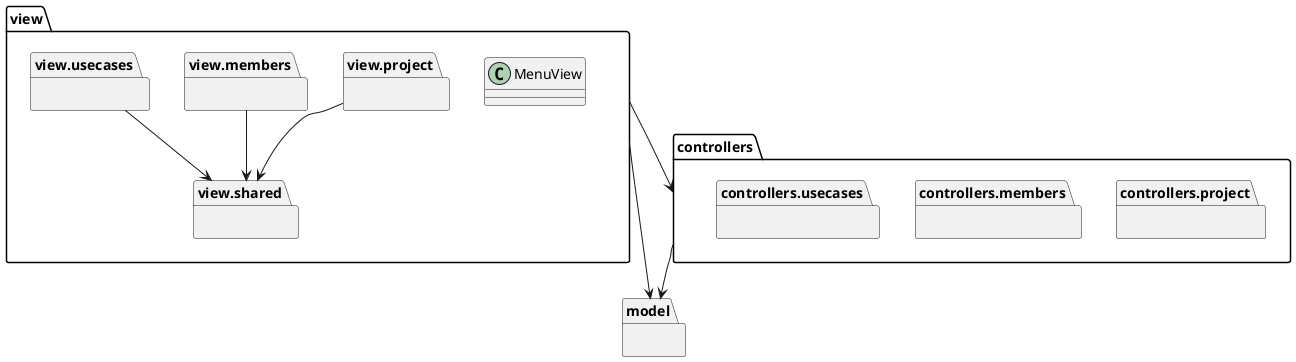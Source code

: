 @startuml

namespace model {

}

namespace view {
    class MenuView

    namespace project {}
    namespace members {}
    namespace usecases {}
    
    namespace shared {}
    
    view.project --> view.shared
    view.members --> view.shared
    view.usecases --> view.shared
    
}

namespace controllers {
    namespace project {}
    namespace members {}
    namespace usecases {}
}

view --> model
view --> controllers
controllers --> model

@enduml
